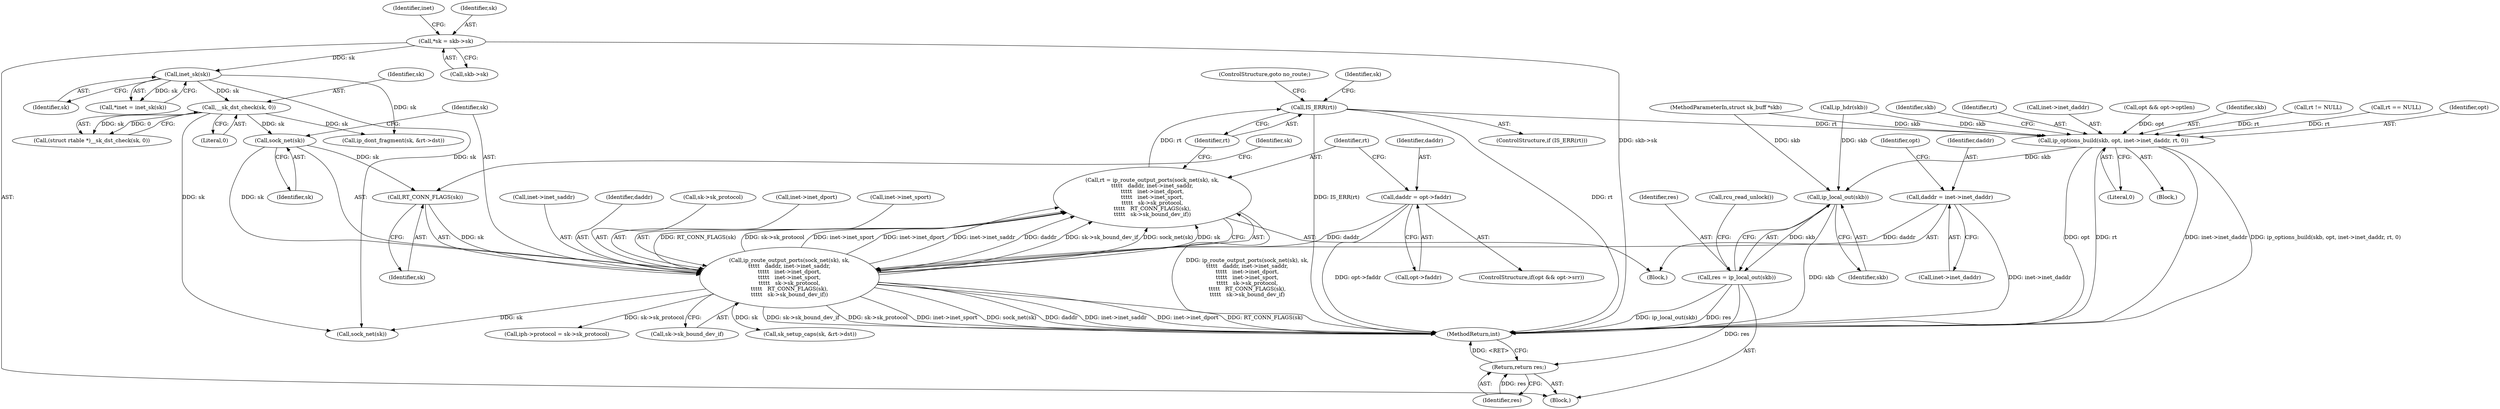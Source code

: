digraph "0_linux_f6d8bd051c391c1c0458a30b2a7abcd939329259_22@pointer" {
"1000193" [label="(Call,IS_ERR(rt))"];
"1000168" [label="(Call,rt = ip_route_output_ports(sock_net(sk), sk,\n\t\t\t\t\t   daddr, inet->inet_saddr,\n\t\t\t\t\t   inet->inet_dport,\n\t\t\t\t\t   inet->inet_sport,\n\t\t\t\t\t   sk->sk_protocol,\n\t\t\t\t\t   RT_CONN_FLAGS(sk),\n\t\t\t\t\t   sk->sk_bound_dev_if))"];
"1000170" [label="(Call,ip_route_output_ports(sock_net(sk), sk,\n\t\t\t\t\t   daddr, inet->inet_saddr,\n\t\t\t\t\t   inet->inet_dport,\n\t\t\t\t\t   inet->inet_sport,\n\t\t\t\t\t   sk->sk_protocol,\n\t\t\t\t\t   RT_CONN_FLAGS(sk),\n\t\t\t\t\t   sk->sk_bound_dev_if))"];
"1000171" [label="(Call,sock_net(sk))"];
"1000143" [label="(Call,__sk_dst_check(sk, 0))"];
"1000118" [label="(Call,inet_sk(sk))"];
"1000110" [label="(Call,*sk = skb->sk)"];
"1000187" [label="(Call,RT_CONN_FLAGS(sk))"];
"1000163" [label="(Call,daddr = opt->faddr)"];
"1000152" [label="(Call,daddr = inet->inet_daddr)"];
"1000331" [label="(Call,ip_options_build(skb, opt, inet->inet_daddr, rt, 0))"];
"1000355" [label="(Call,ip_local_out(skb))"];
"1000353" [label="(Call,res = ip_local_out(skb))"];
"1000358" [label="(Return,return res;)"];
"1000337" [label="(Identifier,rt)"];
"1000334" [label="(Call,inet->inet_daddr)"];
"1000175" [label="(Call,inet->inet_saddr)"];
"1000157" [label="(ControlStructure,if(opt && opt->srr))"];
"1000154" [label="(Call,inet->inet_daddr)"];
"1000195" [label="(ControlStructure,goto no_route;)"];
"1000321" [label="(Block,)"];
"1000141" [label="(Call,(struct rtable *)__sk_dst_check(sk, 0))"];
"1000294" [label="(Call,iph->protocol = sk->sk_protocol)"];
"1000354" [label="(Identifier,res)"];
"1000117" [label="(Identifier,inet)"];
"1000119" [label="(Identifier,sk)"];
"1000363" [label="(Call,sock_net(sk))"];
"1000110" [label="(Call,*sk = skb->sk)"];
"1000153" [label="(Identifier,daddr)"];
"1000168" [label="(Call,rt = ip_route_output_ports(sock_net(sk), sk,\n\t\t\t\t\t   daddr, inet->inet_saddr,\n\t\t\t\t\t   inet->inet_dport,\n\t\t\t\t\t   inet->inet_sport,\n\t\t\t\t\t   sk->sk_protocol,\n\t\t\t\t\t   RT_CONN_FLAGS(sk),\n\t\t\t\t\t   sk->sk_bound_dev_if))"];
"1000108" [label="(Block,)"];
"1000316" [label="(Call,opt && opt->optlen)"];
"1000353" [label="(Call,res = ip_local_out(skb))"];
"1000163" [label="(Call,daddr = opt->faddr)"];
"1000173" [label="(Identifier,sk)"];
"1000118" [label="(Call,inet_sk(sk))"];
"1000170" [label="(Call,ip_route_output_ports(sock_net(sk), sk,\n\t\t\t\t\t   daddr, inet->inet_saddr,\n\t\t\t\t\t   inet->inet_dport,\n\t\t\t\t\t   inet->inet_sport,\n\t\t\t\t\t   sk->sk_protocol,\n\t\t\t\t\t   RT_CONN_FLAGS(sk),\n\t\t\t\t\t   sk->sk_bound_dev_if))"];
"1000332" [label="(Identifier,skb)"];
"1000135" [label="(Call,rt != NULL)"];
"1000359" [label="(Identifier,res)"];
"1000150" [label="(Block,)"];
"1000192" [label="(ControlStructure,if (IS_ERR(rt)))"];
"1000164" [label="(Identifier,daddr)"];
"1000239" [label="(Call,ip_hdr(skb))"];
"1000147" [label="(Call,rt == NULL)"];
"1000111" [label="(Identifier,sk)"];
"1000169" [label="(Identifier,rt)"];
"1000174" [label="(Identifier,daddr)"];
"1000355" [label="(Call,ip_local_out(skb))"];
"1000190" [label="(Identifier,sk)"];
"1000331" [label="(Call,ip_options_build(skb, opt, inet->inet_daddr, rt, 0))"];
"1000356" [label="(Identifier,skb)"];
"1000112" [label="(Call,skb->sk)"];
"1000165" [label="(Call,opt->faddr)"];
"1000357" [label="(Call,rcu_read_unlock())"];
"1000107" [label="(MethodParameterIn,struct sk_buff *skb)"];
"1000197" [label="(Identifier,sk)"];
"1000145" [label="(Literal,0)"];
"1000371" [label="(MethodReturn,int)"];
"1000184" [label="(Call,sk->sk_protocol)"];
"1000193" [label="(Call,IS_ERR(rt))"];
"1000189" [label="(Call,sk->sk_bound_dev_if)"];
"1000187" [label="(Call,RT_CONN_FLAGS(sk))"];
"1000152" [label="(Call,daddr = inet->inet_daddr)"];
"1000196" [label="(Call,sk_setup_caps(sk, &rt->dst))"];
"1000333" [label="(Identifier,opt)"];
"1000178" [label="(Call,inet->inet_dport)"];
"1000341" [label="(Identifier,skb)"];
"1000116" [label="(Call,*inet = inet_sk(sk))"];
"1000171" [label="(Call,sock_net(sk))"];
"1000188" [label="(Identifier,sk)"];
"1000159" [label="(Identifier,opt)"];
"1000143" [label="(Call,__sk_dst_check(sk, 0))"];
"1000338" [label="(Literal,0)"];
"1000181" [label="(Call,inet->inet_sport)"];
"1000194" [label="(Identifier,rt)"];
"1000262" [label="(Call,ip_dont_fragment(sk, &rt->dst))"];
"1000172" [label="(Identifier,sk)"];
"1000358" [label="(Return,return res;)"];
"1000144" [label="(Identifier,sk)"];
"1000193" -> "1000192"  [label="AST: "];
"1000193" -> "1000194"  [label="CFG: "];
"1000194" -> "1000193"  [label="AST: "];
"1000195" -> "1000193"  [label="CFG: "];
"1000197" -> "1000193"  [label="CFG: "];
"1000193" -> "1000371"  [label="DDG: rt"];
"1000193" -> "1000371"  [label="DDG: IS_ERR(rt)"];
"1000168" -> "1000193"  [label="DDG: rt"];
"1000193" -> "1000331"  [label="DDG: rt"];
"1000168" -> "1000150"  [label="AST: "];
"1000168" -> "1000170"  [label="CFG: "];
"1000169" -> "1000168"  [label="AST: "];
"1000170" -> "1000168"  [label="AST: "];
"1000194" -> "1000168"  [label="CFG: "];
"1000168" -> "1000371"  [label="DDG: ip_route_output_ports(sock_net(sk), sk,\n\t\t\t\t\t   daddr, inet->inet_saddr,\n\t\t\t\t\t   inet->inet_dport,\n\t\t\t\t\t   inet->inet_sport,\n\t\t\t\t\t   sk->sk_protocol,\n\t\t\t\t\t   RT_CONN_FLAGS(sk),\n\t\t\t\t\t   sk->sk_bound_dev_if)"];
"1000170" -> "1000168"  [label="DDG: RT_CONN_FLAGS(sk)"];
"1000170" -> "1000168"  [label="DDG: sk->sk_protocol"];
"1000170" -> "1000168"  [label="DDG: inet->inet_sport"];
"1000170" -> "1000168"  [label="DDG: inet->inet_dport"];
"1000170" -> "1000168"  [label="DDG: inet->inet_saddr"];
"1000170" -> "1000168"  [label="DDG: daddr"];
"1000170" -> "1000168"  [label="DDG: sk->sk_bound_dev_if"];
"1000170" -> "1000168"  [label="DDG: sock_net(sk)"];
"1000170" -> "1000168"  [label="DDG: sk"];
"1000170" -> "1000189"  [label="CFG: "];
"1000171" -> "1000170"  [label="AST: "];
"1000173" -> "1000170"  [label="AST: "];
"1000174" -> "1000170"  [label="AST: "];
"1000175" -> "1000170"  [label="AST: "];
"1000178" -> "1000170"  [label="AST: "];
"1000181" -> "1000170"  [label="AST: "];
"1000184" -> "1000170"  [label="AST: "];
"1000187" -> "1000170"  [label="AST: "];
"1000189" -> "1000170"  [label="AST: "];
"1000170" -> "1000371"  [label="DDG: inet->inet_dport"];
"1000170" -> "1000371"  [label="DDG: RT_CONN_FLAGS(sk)"];
"1000170" -> "1000371"  [label="DDG: sk->sk_bound_dev_if"];
"1000170" -> "1000371"  [label="DDG: sk->sk_protocol"];
"1000170" -> "1000371"  [label="DDG: inet->inet_sport"];
"1000170" -> "1000371"  [label="DDG: sock_net(sk)"];
"1000170" -> "1000371"  [label="DDG: daddr"];
"1000170" -> "1000371"  [label="DDG: inet->inet_saddr"];
"1000171" -> "1000170"  [label="DDG: sk"];
"1000187" -> "1000170"  [label="DDG: sk"];
"1000163" -> "1000170"  [label="DDG: daddr"];
"1000152" -> "1000170"  [label="DDG: daddr"];
"1000170" -> "1000196"  [label="DDG: sk"];
"1000170" -> "1000294"  [label="DDG: sk->sk_protocol"];
"1000170" -> "1000363"  [label="DDG: sk"];
"1000171" -> "1000172"  [label="CFG: "];
"1000172" -> "1000171"  [label="AST: "];
"1000173" -> "1000171"  [label="CFG: "];
"1000143" -> "1000171"  [label="DDG: sk"];
"1000171" -> "1000187"  [label="DDG: sk"];
"1000143" -> "1000141"  [label="AST: "];
"1000143" -> "1000145"  [label="CFG: "];
"1000144" -> "1000143"  [label="AST: "];
"1000145" -> "1000143"  [label="AST: "];
"1000141" -> "1000143"  [label="CFG: "];
"1000143" -> "1000141"  [label="DDG: sk"];
"1000143" -> "1000141"  [label="DDG: 0"];
"1000118" -> "1000143"  [label="DDG: sk"];
"1000143" -> "1000262"  [label="DDG: sk"];
"1000143" -> "1000363"  [label="DDG: sk"];
"1000118" -> "1000116"  [label="AST: "];
"1000118" -> "1000119"  [label="CFG: "];
"1000119" -> "1000118"  [label="AST: "];
"1000116" -> "1000118"  [label="CFG: "];
"1000118" -> "1000116"  [label="DDG: sk"];
"1000110" -> "1000118"  [label="DDG: sk"];
"1000118" -> "1000262"  [label="DDG: sk"];
"1000118" -> "1000363"  [label="DDG: sk"];
"1000110" -> "1000108"  [label="AST: "];
"1000110" -> "1000112"  [label="CFG: "];
"1000111" -> "1000110"  [label="AST: "];
"1000112" -> "1000110"  [label="AST: "];
"1000117" -> "1000110"  [label="CFG: "];
"1000110" -> "1000371"  [label="DDG: skb->sk"];
"1000187" -> "1000188"  [label="CFG: "];
"1000188" -> "1000187"  [label="AST: "];
"1000190" -> "1000187"  [label="CFG: "];
"1000163" -> "1000157"  [label="AST: "];
"1000163" -> "1000165"  [label="CFG: "];
"1000164" -> "1000163"  [label="AST: "];
"1000165" -> "1000163"  [label="AST: "];
"1000169" -> "1000163"  [label="CFG: "];
"1000163" -> "1000371"  [label="DDG: opt->faddr"];
"1000152" -> "1000150"  [label="AST: "];
"1000152" -> "1000154"  [label="CFG: "];
"1000153" -> "1000152"  [label="AST: "];
"1000154" -> "1000152"  [label="AST: "];
"1000159" -> "1000152"  [label="CFG: "];
"1000152" -> "1000371"  [label="DDG: inet->inet_daddr"];
"1000331" -> "1000321"  [label="AST: "];
"1000331" -> "1000338"  [label="CFG: "];
"1000332" -> "1000331"  [label="AST: "];
"1000333" -> "1000331"  [label="AST: "];
"1000334" -> "1000331"  [label="AST: "];
"1000337" -> "1000331"  [label="AST: "];
"1000338" -> "1000331"  [label="AST: "];
"1000341" -> "1000331"  [label="CFG: "];
"1000331" -> "1000371"  [label="DDG: inet->inet_daddr"];
"1000331" -> "1000371"  [label="DDG: ip_options_build(skb, opt, inet->inet_daddr, rt, 0)"];
"1000331" -> "1000371"  [label="DDG: opt"];
"1000331" -> "1000371"  [label="DDG: rt"];
"1000239" -> "1000331"  [label="DDG: skb"];
"1000107" -> "1000331"  [label="DDG: skb"];
"1000316" -> "1000331"  [label="DDG: opt"];
"1000147" -> "1000331"  [label="DDG: rt"];
"1000135" -> "1000331"  [label="DDG: rt"];
"1000331" -> "1000355"  [label="DDG: skb"];
"1000355" -> "1000353"  [label="AST: "];
"1000355" -> "1000356"  [label="CFG: "];
"1000356" -> "1000355"  [label="AST: "];
"1000353" -> "1000355"  [label="CFG: "];
"1000355" -> "1000371"  [label="DDG: skb"];
"1000355" -> "1000353"  [label="DDG: skb"];
"1000239" -> "1000355"  [label="DDG: skb"];
"1000107" -> "1000355"  [label="DDG: skb"];
"1000353" -> "1000108"  [label="AST: "];
"1000354" -> "1000353"  [label="AST: "];
"1000357" -> "1000353"  [label="CFG: "];
"1000353" -> "1000371"  [label="DDG: res"];
"1000353" -> "1000371"  [label="DDG: ip_local_out(skb)"];
"1000353" -> "1000358"  [label="DDG: res"];
"1000358" -> "1000108"  [label="AST: "];
"1000358" -> "1000359"  [label="CFG: "];
"1000359" -> "1000358"  [label="AST: "];
"1000371" -> "1000358"  [label="CFG: "];
"1000358" -> "1000371"  [label="DDG: <RET>"];
"1000359" -> "1000358"  [label="DDG: res"];
}

